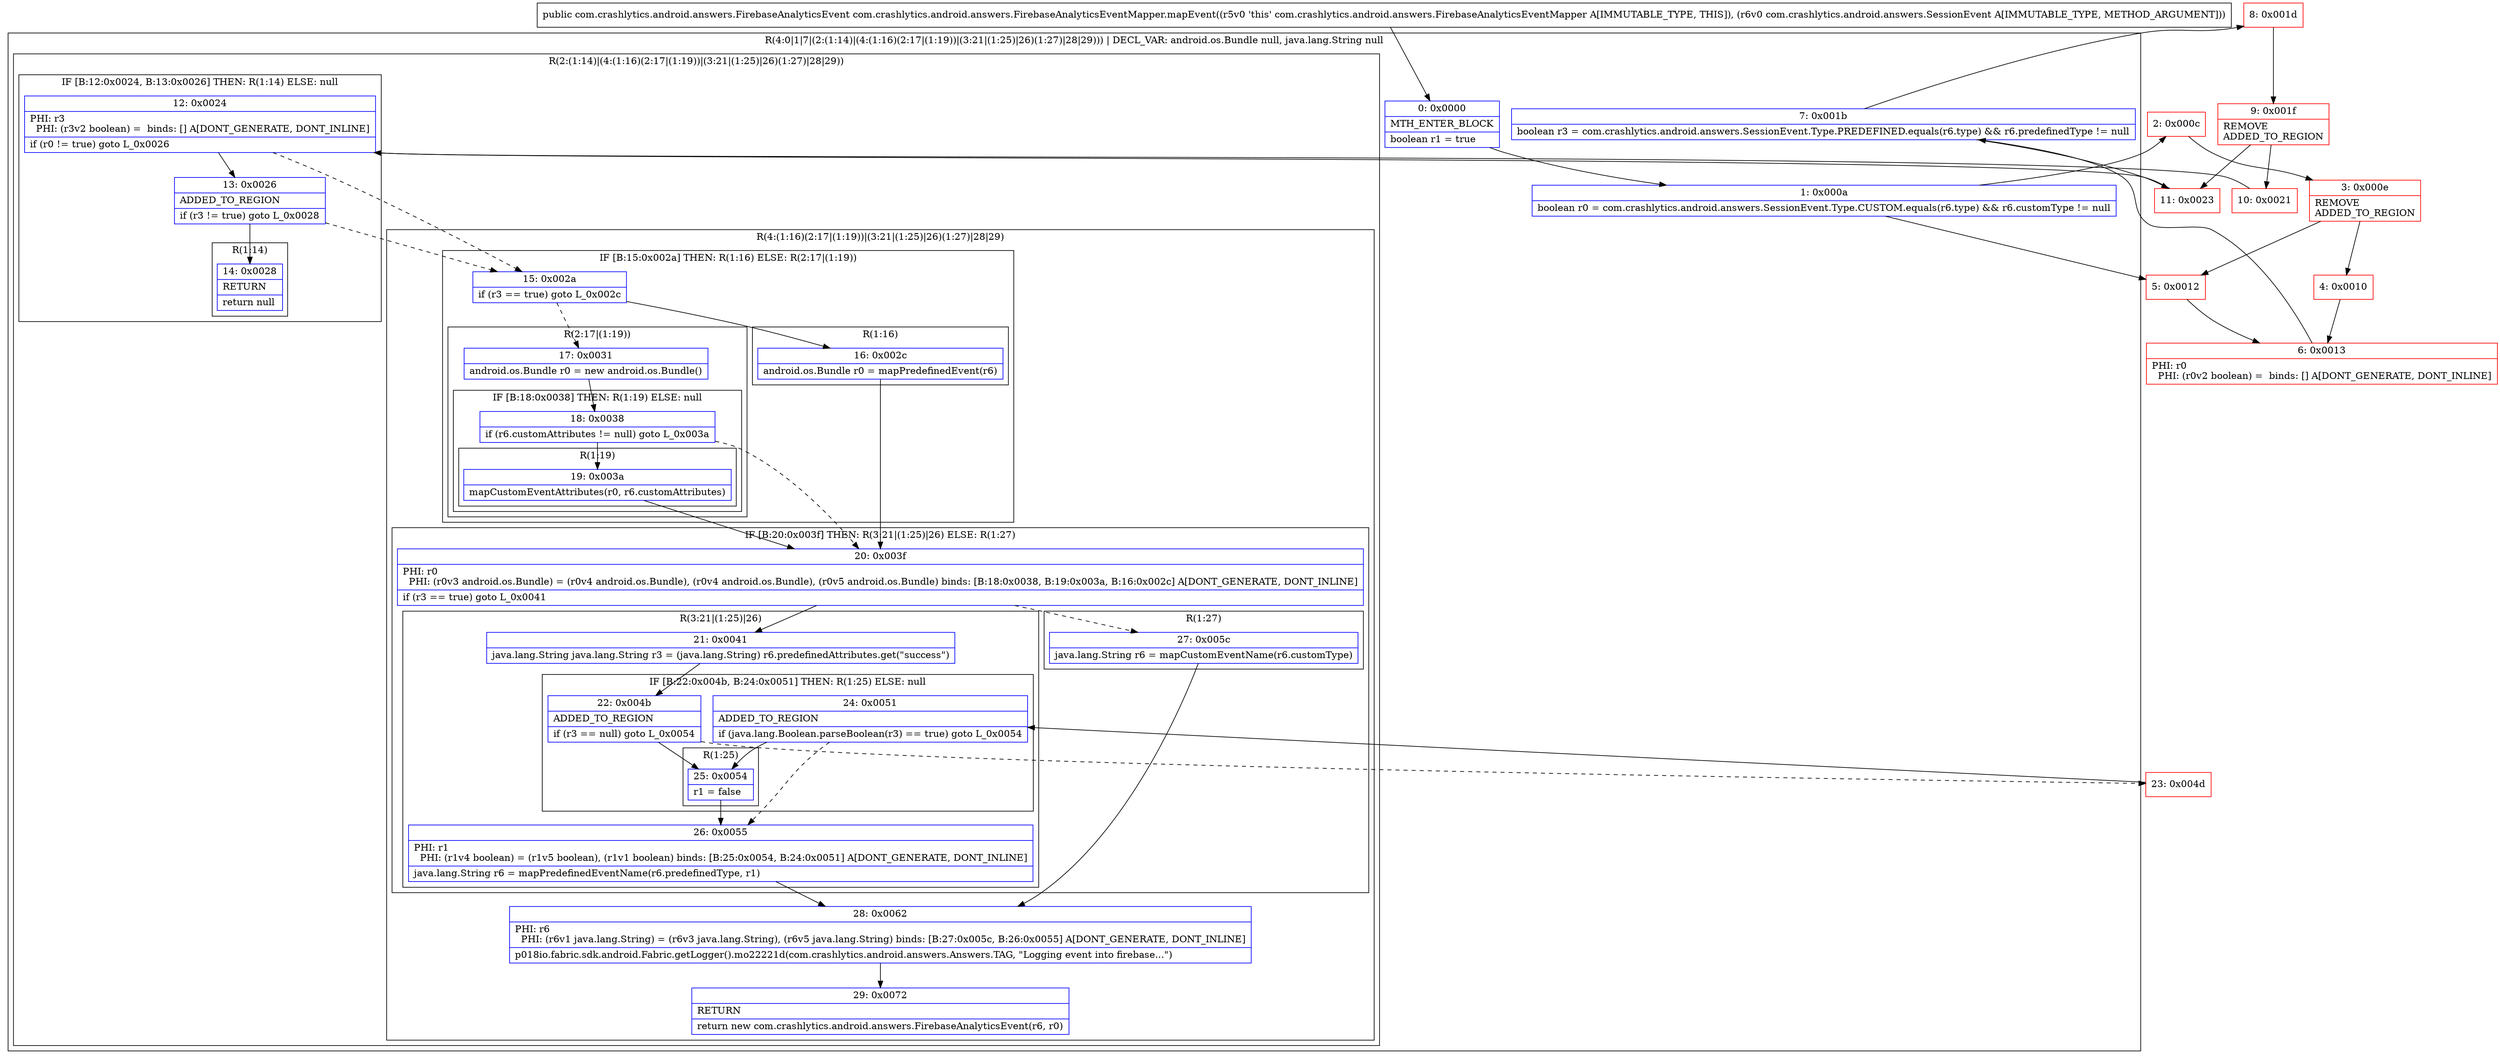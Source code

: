 digraph "CFG forcom.crashlytics.android.answers.FirebaseAnalyticsEventMapper.mapEvent(Lcom\/crashlytics\/android\/answers\/SessionEvent;)Lcom\/crashlytics\/android\/answers\/FirebaseAnalyticsEvent;" {
subgraph cluster_Region_926541558 {
label = "R(4:0|1|7|(2:(1:14)|(4:(1:16)(2:17|(1:19))|(3:21|(1:25)|26)(1:27)|28|29))) | DECL_VAR: android.os.Bundle null, java.lang.String null\l";
node [shape=record,color=blue];
Node_0 [shape=record,label="{0\:\ 0x0000|MTH_ENTER_BLOCK\l|boolean r1 = true\l}"];
Node_1 [shape=record,label="{1\:\ 0x000a|boolean r0 = com.crashlytics.android.answers.SessionEvent.Type.CUSTOM.equals(r6.type) && r6.customType != null\l}"];
Node_7 [shape=record,label="{7\:\ 0x001b|boolean r3 = com.crashlytics.android.answers.SessionEvent.Type.PREDEFINED.equals(r6.type) && r6.predefinedType != null\l}"];
subgraph cluster_Region_2145074212 {
label = "R(2:(1:14)|(4:(1:16)(2:17|(1:19))|(3:21|(1:25)|26)(1:27)|28|29))";
node [shape=record,color=blue];
subgraph cluster_IfRegion_815473294 {
label = "IF [B:12:0x0024, B:13:0x0026] THEN: R(1:14) ELSE: null";
node [shape=record,color=blue];
Node_12 [shape=record,label="{12\:\ 0x0024|PHI: r3 \l  PHI: (r3v2 boolean) =  binds: [] A[DONT_GENERATE, DONT_INLINE]\l|if (r0 != true) goto L_0x0026\l}"];
Node_13 [shape=record,label="{13\:\ 0x0026|ADDED_TO_REGION\l|if (r3 != true) goto L_0x0028\l}"];
subgraph cluster_Region_2017931643 {
label = "R(1:14)";
node [shape=record,color=blue];
Node_14 [shape=record,label="{14\:\ 0x0028|RETURN\l|return null\l}"];
}
}
subgraph cluster_Region_188833813 {
label = "R(4:(1:16)(2:17|(1:19))|(3:21|(1:25)|26)(1:27)|28|29)";
node [shape=record,color=blue];
subgraph cluster_IfRegion_1223519293 {
label = "IF [B:15:0x002a] THEN: R(1:16) ELSE: R(2:17|(1:19))";
node [shape=record,color=blue];
Node_15 [shape=record,label="{15\:\ 0x002a|if (r3 == true) goto L_0x002c\l}"];
subgraph cluster_Region_1357851196 {
label = "R(1:16)";
node [shape=record,color=blue];
Node_16 [shape=record,label="{16\:\ 0x002c|android.os.Bundle r0 = mapPredefinedEvent(r6)\l}"];
}
subgraph cluster_Region_956952769 {
label = "R(2:17|(1:19))";
node [shape=record,color=blue];
Node_17 [shape=record,label="{17\:\ 0x0031|android.os.Bundle r0 = new android.os.Bundle()\l}"];
subgraph cluster_IfRegion_526651322 {
label = "IF [B:18:0x0038] THEN: R(1:19) ELSE: null";
node [shape=record,color=blue];
Node_18 [shape=record,label="{18\:\ 0x0038|if (r6.customAttributes != null) goto L_0x003a\l}"];
subgraph cluster_Region_972569198 {
label = "R(1:19)";
node [shape=record,color=blue];
Node_19 [shape=record,label="{19\:\ 0x003a|mapCustomEventAttributes(r0, r6.customAttributes)\l}"];
}
}
}
}
subgraph cluster_IfRegion_1523078577 {
label = "IF [B:20:0x003f] THEN: R(3:21|(1:25)|26) ELSE: R(1:27)";
node [shape=record,color=blue];
Node_20 [shape=record,label="{20\:\ 0x003f|PHI: r0 \l  PHI: (r0v3 android.os.Bundle) = (r0v4 android.os.Bundle), (r0v4 android.os.Bundle), (r0v5 android.os.Bundle) binds: [B:18:0x0038, B:19:0x003a, B:16:0x002c] A[DONT_GENERATE, DONT_INLINE]\l|if (r3 == true) goto L_0x0041\l}"];
subgraph cluster_Region_1518810293 {
label = "R(3:21|(1:25)|26)";
node [shape=record,color=blue];
Node_21 [shape=record,label="{21\:\ 0x0041|java.lang.String java.lang.String r3 = (java.lang.String) r6.predefinedAttributes.get(\"success\")\l}"];
subgraph cluster_IfRegion_1799196300 {
label = "IF [B:22:0x004b, B:24:0x0051] THEN: R(1:25) ELSE: null";
node [shape=record,color=blue];
Node_22 [shape=record,label="{22\:\ 0x004b|ADDED_TO_REGION\l|if (r3 == null) goto L_0x0054\l}"];
Node_24 [shape=record,label="{24\:\ 0x0051|ADDED_TO_REGION\l|if (java.lang.Boolean.parseBoolean(r3) == true) goto L_0x0054\l}"];
subgraph cluster_Region_1259022214 {
label = "R(1:25)";
node [shape=record,color=blue];
Node_25 [shape=record,label="{25\:\ 0x0054|r1 = false\l}"];
}
}
Node_26 [shape=record,label="{26\:\ 0x0055|PHI: r1 \l  PHI: (r1v4 boolean) = (r1v5 boolean), (r1v1 boolean) binds: [B:25:0x0054, B:24:0x0051] A[DONT_GENERATE, DONT_INLINE]\l|java.lang.String r6 = mapPredefinedEventName(r6.predefinedType, r1)\l}"];
}
subgraph cluster_Region_1941973144 {
label = "R(1:27)";
node [shape=record,color=blue];
Node_27 [shape=record,label="{27\:\ 0x005c|java.lang.String r6 = mapCustomEventName(r6.customType)\l}"];
}
}
Node_28 [shape=record,label="{28\:\ 0x0062|PHI: r6 \l  PHI: (r6v1 java.lang.String) = (r6v3 java.lang.String), (r6v5 java.lang.String) binds: [B:27:0x005c, B:26:0x0055] A[DONT_GENERATE, DONT_INLINE]\l|p018io.fabric.sdk.android.Fabric.getLogger().mo22221d(com.crashlytics.android.answers.Answers.TAG, \"Logging event into firebase...\")\l}"];
Node_29 [shape=record,label="{29\:\ 0x0072|RETURN\l|return new com.crashlytics.android.answers.FirebaseAnalyticsEvent(r6, r0)\l}"];
}
}
}
Node_2 [shape=record,color=red,label="{2\:\ 0x000c}"];
Node_3 [shape=record,color=red,label="{3\:\ 0x000e|REMOVE\lADDED_TO_REGION\l}"];
Node_4 [shape=record,color=red,label="{4\:\ 0x0010}"];
Node_5 [shape=record,color=red,label="{5\:\ 0x0012}"];
Node_6 [shape=record,color=red,label="{6\:\ 0x0013|PHI: r0 \l  PHI: (r0v2 boolean) =  binds: [] A[DONT_GENERATE, DONT_INLINE]\l}"];
Node_8 [shape=record,color=red,label="{8\:\ 0x001d}"];
Node_9 [shape=record,color=red,label="{9\:\ 0x001f|REMOVE\lADDED_TO_REGION\l}"];
Node_10 [shape=record,color=red,label="{10\:\ 0x0021}"];
Node_11 [shape=record,color=red,label="{11\:\ 0x0023}"];
Node_23 [shape=record,color=red,label="{23\:\ 0x004d}"];
MethodNode[shape=record,label="{public com.crashlytics.android.answers.FirebaseAnalyticsEvent com.crashlytics.android.answers.FirebaseAnalyticsEventMapper.mapEvent((r5v0 'this' com.crashlytics.android.answers.FirebaseAnalyticsEventMapper A[IMMUTABLE_TYPE, THIS]), (r6v0 com.crashlytics.android.answers.SessionEvent A[IMMUTABLE_TYPE, METHOD_ARGUMENT])) }"];
MethodNode -> Node_0;
Node_0 -> Node_1;
Node_1 -> Node_2;
Node_1 -> Node_5;
Node_7 -> Node_8;
Node_7 -> Node_11;
Node_12 -> Node_13;
Node_12 -> Node_15[style=dashed];
Node_13 -> Node_14;
Node_13 -> Node_15[style=dashed];
Node_15 -> Node_16;
Node_15 -> Node_17[style=dashed];
Node_16 -> Node_20;
Node_17 -> Node_18;
Node_18 -> Node_19;
Node_18 -> Node_20[style=dashed];
Node_19 -> Node_20;
Node_20 -> Node_21;
Node_20 -> Node_27[style=dashed];
Node_21 -> Node_22;
Node_22 -> Node_23[style=dashed];
Node_22 -> Node_25;
Node_24 -> Node_25;
Node_24 -> Node_26[style=dashed];
Node_25 -> Node_26;
Node_26 -> Node_28;
Node_27 -> Node_28;
Node_28 -> Node_29;
Node_2 -> Node_3;
Node_3 -> Node_4;
Node_3 -> Node_5;
Node_4 -> Node_6;
Node_5 -> Node_6;
Node_6 -> Node_7;
Node_8 -> Node_9;
Node_9 -> Node_10;
Node_9 -> Node_11;
Node_10 -> Node_12;
Node_11 -> Node_12;
Node_23 -> Node_24;
}

